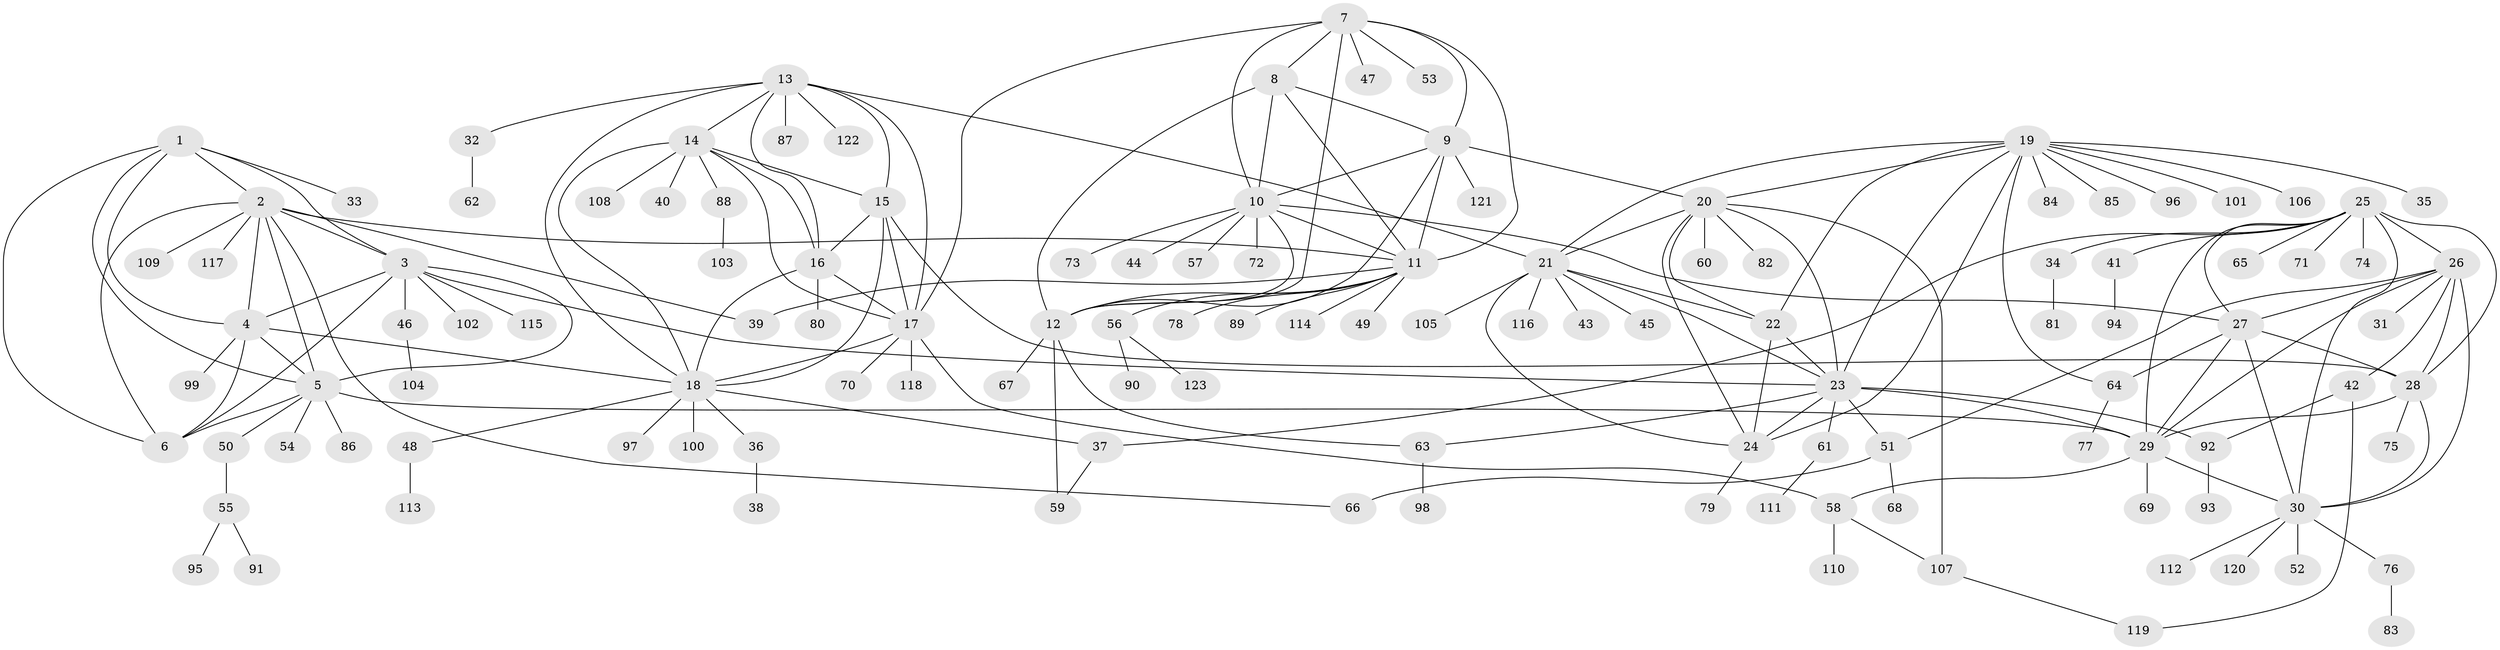 // Generated by graph-tools (version 1.1) at 2025/37/03/09/25 02:37:27]
// undirected, 123 vertices, 189 edges
graph export_dot {
graph [start="1"]
  node [color=gray90,style=filled];
  1;
  2;
  3;
  4;
  5;
  6;
  7;
  8;
  9;
  10;
  11;
  12;
  13;
  14;
  15;
  16;
  17;
  18;
  19;
  20;
  21;
  22;
  23;
  24;
  25;
  26;
  27;
  28;
  29;
  30;
  31;
  32;
  33;
  34;
  35;
  36;
  37;
  38;
  39;
  40;
  41;
  42;
  43;
  44;
  45;
  46;
  47;
  48;
  49;
  50;
  51;
  52;
  53;
  54;
  55;
  56;
  57;
  58;
  59;
  60;
  61;
  62;
  63;
  64;
  65;
  66;
  67;
  68;
  69;
  70;
  71;
  72;
  73;
  74;
  75;
  76;
  77;
  78;
  79;
  80;
  81;
  82;
  83;
  84;
  85;
  86;
  87;
  88;
  89;
  90;
  91;
  92;
  93;
  94;
  95;
  96;
  97;
  98;
  99;
  100;
  101;
  102;
  103;
  104;
  105;
  106;
  107;
  108;
  109;
  110;
  111;
  112;
  113;
  114;
  115;
  116;
  117;
  118;
  119;
  120;
  121;
  122;
  123;
  1 -- 2;
  1 -- 3;
  1 -- 4;
  1 -- 5;
  1 -- 6;
  1 -- 33;
  2 -- 3;
  2 -- 4;
  2 -- 5;
  2 -- 6;
  2 -- 11;
  2 -- 39;
  2 -- 66;
  2 -- 109;
  2 -- 117;
  3 -- 4;
  3 -- 5;
  3 -- 6;
  3 -- 23;
  3 -- 46;
  3 -- 102;
  3 -- 115;
  4 -- 5;
  4 -- 6;
  4 -- 18;
  4 -- 99;
  5 -- 6;
  5 -- 29;
  5 -- 50;
  5 -- 54;
  5 -- 86;
  7 -- 8;
  7 -- 9;
  7 -- 10;
  7 -- 11;
  7 -- 12;
  7 -- 17;
  7 -- 47;
  7 -- 53;
  8 -- 9;
  8 -- 10;
  8 -- 11;
  8 -- 12;
  9 -- 10;
  9 -- 11;
  9 -- 12;
  9 -- 20;
  9 -- 121;
  10 -- 11;
  10 -- 12;
  10 -- 27;
  10 -- 44;
  10 -- 57;
  10 -- 72;
  10 -- 73;
  11 -- 12;
  11 -- 39;
  11 -- 49;
  11 -- 56;
  11 -- 78;
  11 -- 89;
  11 -- 114;
  12 -- 59;
  12 -- 63;
  12 -- 67;
  13 -- 14;
  13 -- 15;
  13 -- 16;
  13 -- 17;
  13 -- 18;
  13 -- 21;
  13 -- 32;
  13 -- 87;
  13 -- 122;
  14 -- 15;
  14 -- 16;
  14 -- 17;
  14 -- 18;
  14 -- 40;
  14 -- 88;
  14 -- 108;
  15 -- 16;
  15 -- 17;
  15 -- 18;
  15 -- 28;
  16 -- 17;
  16 -- 18;
  16 -- 80;
  17 -- 18;
  17 -- 58;
  17 -- 70;
  17 -- 118;
  18 -- 36;
  18 -- 37;
  18 -- 48;
  18 -- 97;
  18 -- 100;
  19 -- 20;
  19 -- 21;
  19 -- 22;
  19 -- 23;
  19 -- 24;
  19 -- 35;
  19 -- 64;
  19 -- 84;
  19 -- 85;
  19 -- 96;
  19 -- 101;
  19 -- 106;
  20 -- 21;
  20 -- 22;
  20 -- 23;
  20 -- 24;
  20 -- 60;
  20 -- 82;
  20 -- 107;
  21 -- 22;
  21 -- 23;
  21 -- 24;
  21 -- 43;
  21 -- 45;
  21 -- 105;
  21 -- 116;
  22 -- 23;
  22 -- 24;
  23 -- 24;
  23 -- 29;
  23 -- 51;
  23 -- 61;
  23 -- 63;
  23 -- 92;
  24 -- 79;
  25 -- 26;
  25 -- 27;
  25 -- 28;
  25 -- 29;
  25 -- 30;
  25 -- 34;
  25 -- 37;
  25 -- 41;
  25 -- 65;
  25 -- 71;
  25 -- 74;
  26 -- 27;
  26 -- 28;
  26 -- 29;
  26 -- 30;
  26 -- 31;
  26 -- 42;
  26 -- 51;
  27 -- 28;
  27 -- 29;
  27 -- 30;
  27 -- 64;
  28 -- 29;
  28 -- 30;
  28 -- 75;
  29 -- 30;
  29 -- 58;
  29 -- 69;
  30 -- 52;
  30 -- 76;
  30 -- 112;
  30 -- 120;
  32 -- 62;
  34 -- 81;
  36 -- 38;
  37 -- 59;
  41 -- 94;
  42 -- 92;
  42 -- 119;
  46 -- 104;
  48 -- 113;
  50 -- 55;
  51 -- 66;
  51 -- 68;
  55 -- 91;
  55 -- 95;
  56 -- 90;
  56 -- 123;
  58 -- 107;
  58 -- 110;
  61 -- 111;
  63 -- 98;
  64 -- 77;
  76 -- 83;
  88 -- 103;
  92 -- 93;
  107 -- 119;
}
